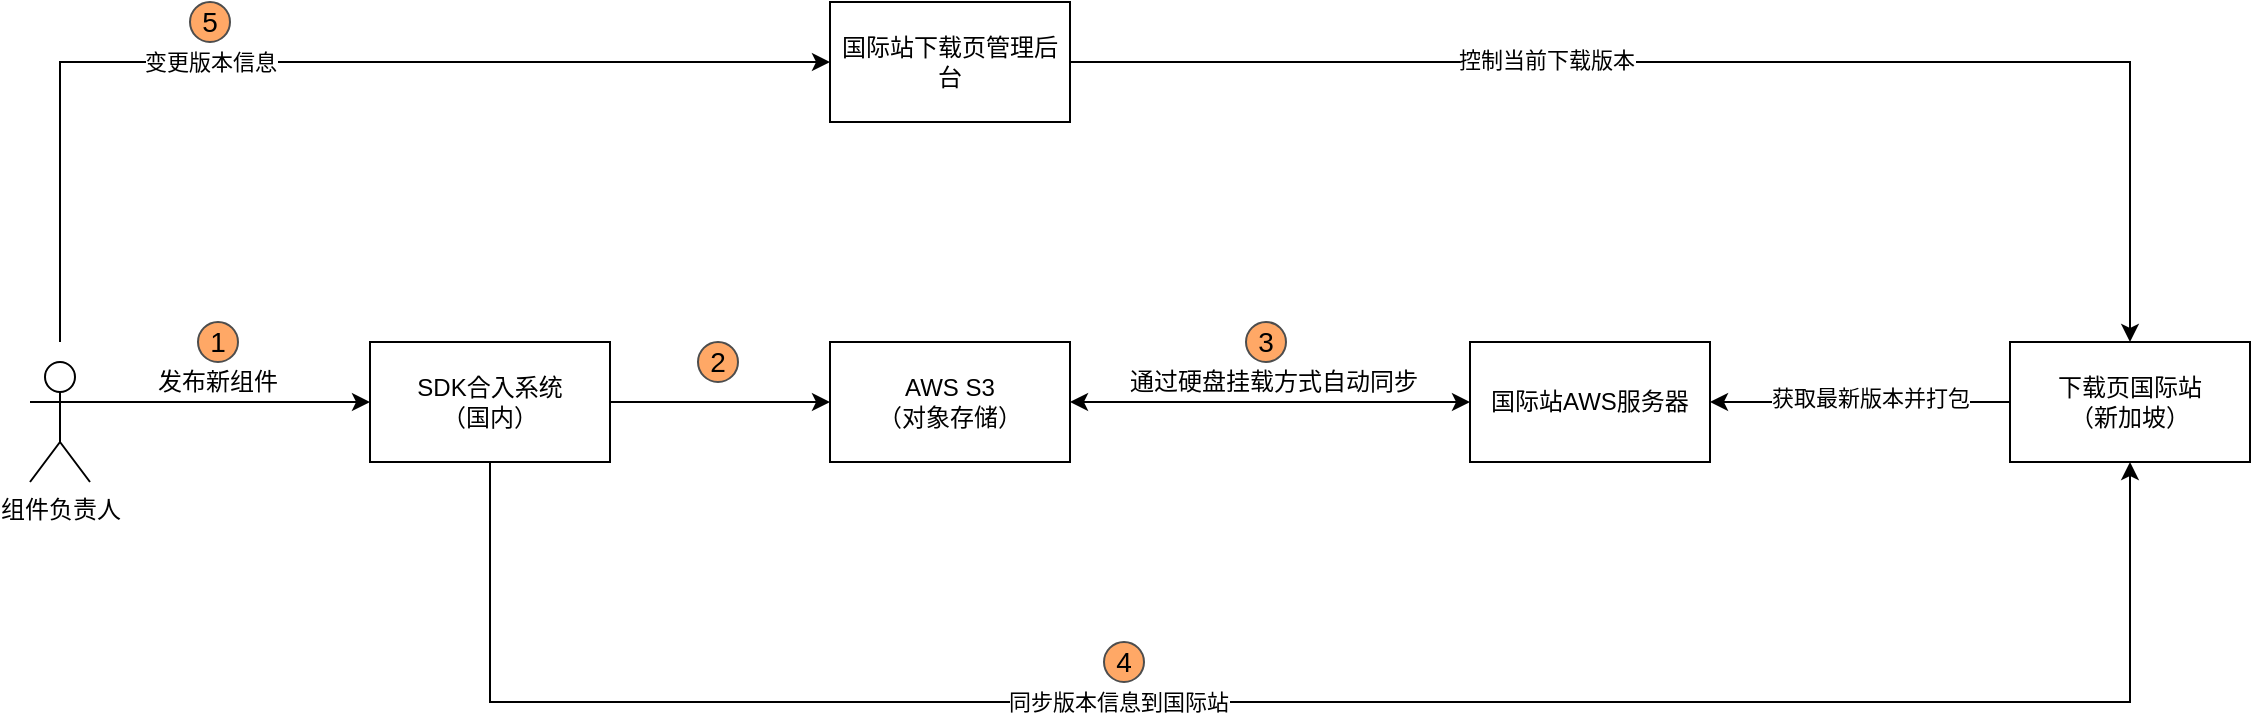 <mxfile version="13.8.8" type="github"><diagram id="3sJmwWHuC3y5HuRblNoI" name="Page-1"><mxGraphModel dx="2893" dy="984" grid="1" gridSize="10" guides="1" tooltips="1" connect="1" arrows="1" fold="1" page="1" pageScale="1" pageWidth="827" pageHeight="1169" math="0" shadow="0"><root><mxCell id="0"/><mxCell id="1" parent="0"/><mxCell id="ATobDdn7_iabuAxhh3ML-18" style="edgeStyle=orthogonalEdgeStyle;rounded=0;orthogonalLoop=1;jettySize=auto;html=1;exitX=1;exitY=0.5;exitDx=0;exitDy=0;entryX=0;entryY=0.5;entryDx=0;entryDy=0;" parent="1" source="ATobDdn7_iabuAxhh3ML-1" edge="1"><mxGeometry relative="1" as="geometry"><mxPoint x="-280" y="230" as="targetPoint"/></mxGeometry></mxCell><mxCell id="ATobDdn7_iabuAxhh3ML-1" value="SDK合入系统&lt;br&gt;（国内）" style="rounded=0;whiteSpace=wrap;html=1;" parent="1" vertex="1"><mxGeometry x="-510" y="200" width="120" height="60" as="geometry"/></mxCell><mxCell id="ATobDdn7_iabuAxhh3ML-2" value="组件负责人" style="shape=umlActor;verticalLabelPosition=bottom;verticalAlign=top;html=1;outlineConnect=0;" parent="1" vertex="1"><mxGeometry x="-680" y="210" width="30" height="60" as="geometry"/></mxCell><mxCell id="ATobDdn7_iabuAxhh3ML-3" value="" style="endArrow=classic;html=1;exitX=1;exitY=0.333;exitDx=0;exitDy=0;exitPerimeter=0;entryX=0;entryY=0.5;entryDx=0;entryDy=0;" parent="1" source="ATobDdn7_iabuAxhh3ML-2" target="ATobDdn7_iabuAxhh3ML-1" edge="1"><mxGeometry width="50" height="50" relative="1" as="geometry"><mxPoint x="-290" y="400" as="sourcePoint"/><mxPoint x="-240" y="350" as="targetPoint"/></mxGeometry></mxCell><mxCell id="ATobDdn7_iabuAxhh3ML-5" value="发布新组件" style="text;html=1;strokeColor=none;fillColor=none;align=center;verticalAlign=middle;whiteSpace=wrap;rounded=0;" parent="1" vertex="1"><mxGeometry x="-620" y="210" width="68" height="20" as="geometry"/></mxCell><mxCell id="uo3p1n60BAuQ-Tskl4PL-17" style="edgeStyle=orthogonalEdgeStyle;rounded=0;orthogonalLoop=1;jettySize=auto;html=1;exitX=0;exitY=0.5;exitDx=0;exitDy=0;" edge="1" parent="1" source="ATobDdn7_iabuAxhh3ML-12" target="uo3p1n60BAuQ-Tskl4PL-4"><mxGeometry relative="1" as="geometry"/></mxCell><mxCell id="uo3p1n60BAuQ-Tskl4PL-19" value="获取最新版本并打包" style="edgeLabel;html=1;align=center;verticalAlign=middle;resizable=0;points=[];" vertex="1" connectable="0" parent="uo3p1n60BAuQ-Tskl4PL-17"><mxGeometry x="-0.067" y="-2" relative="1" as="geometry"><mxPoint as="offset"/></mxGeometry></mxCell><mxCell id="ATobDdn7_iabuAxhh3ML-12" value="下载页国际站&lt;br&gt;（新加坡）" style="rounded=0;whiteSpace=wrap;html=1;" parent="1" vertex="1"><mxGeometry x="310" y="200" width="120" height="60" as="geometry"/></mxCell><mxCell id="ATobDdn7_iabuAxhh3ML-21" style="edgeStyle=orthogonalEdgeStyle;rounded=0;orthogonalLoop=1;jettySize=auto;html=1;exitX=0.5;exitY=1;exitDx=0;exitDy=0;" parent="1" source="ATobDdn7_iabuAxhh3ML-1" target="ATobDdn7_iabuAxhh3ML-12" edge="1"><mxGeometry relative="1" as="geometry"><Array as="points"><mxPoint x="-450" y="380"/><mxPoint x="370" y="380"/></Array></mxGeometry></mxCell><mxCell id="ATobDdn7_iabuAxhh3ML-22" value="同步版本信息到国际站" style="edgeLabel;html=1;align=center;verticalAlign=middle;resizable=0;points=[];" parent="ATobDdn7_iabuAxhh3ML-21" vertex="1" connectable="0"><mxGeometry x="-0.182" relative="1" as="geometry"><mxPoint as="offset"/></mxGeometry></mxCell><mxCell id="ATobDdn7_iabuAxhh3ML-31" value="2" style="ellipse;whiteSpace=wrap;html=1;aspect=fixed;rounded=0;labelBackgroundColor=none;sketch=0;fontSize=14;fillColor=#FFA866;strokeColor=#4D4D4D;" parent="1" vertex="1"><mxGeometry x="-346" y="200" width="20" height="20" as="geometry"/></mxCell><mxCell id="ATobDdn7_iabuAxhh3ML-34" value="3" style="ellipse;whiteSpace=wrap;html=1;aspect=fixed;rounded=0;labelBackgroundColor=none;sketch=0;fontSize=14;fillColor=#FFA866;strokeColor=#4D4D4D;" parent="1" vertex="1"><mxGeometry x="-72" y="190" width="20" height="20" as="geometry"/></mxCell><mxCell id="ATobDdn7_iabuAxhh3ML-37" value="4" style="ellipse;whiteSpace=wrap;html=1;aspect=fixed;rounded=0;labelBackgroundColor=none;sketch=0;fontSize=14;fillColor=#FFA866;strokeColor=#4D4D4D;" parent="1" vertex="1"><mxGeometry x="-143" y="350" width="20" height="20" as="geometry"/></mxCell><mxCell id="ATobDdn7_iabuAxhh3ML-38" value="1" style="ellipse;whiteSpace=wrap;html=1;aspect=fixed;rounded=0;labelBackgroundColor=none;sketch=0;fontSize=14;fillColor=#FFA866;strokeColor=#4D4D4D;" parent="1" vertex="1"><mxGeometry x="-596" y="190" width="20" height="20" as="geometry"/></mxCell><mxCell id="uo3p1n60BAuQ-Tskl4PL-2" value="AWS S3&lt;br&gt;（对象存储）" style="rounded=0;whiteSpace=wrap;html=1;" vertex="1" parent="1"><mxGeometry x="-280" y="200" width="120" height="60" as="geometry"/></mxCell><mxCell id="uo3p1n60BAuQ-Tskl4PL-3" value="" style="endArrow=classic;startArrow=classic;html=1;exitX=1;exitY=0.5;exitDx=0;exitDy=0;entryX=0;entryY=0.5;entryDx=0;entryDy=0;" edge="1" parent="1" source="uo3p1n60BAuQ-Tskl4PL-2" target="uo3p1n60BAuQ-Tskl4PL-4"><mxGeometry width="50" height="50" relative="1" as="geometry"><mxPoint x="-150" y="260" as="sourcePoint"/><mxPoint x="-30" y="230" as="targetPoint"/></mxGeometry></mxCell><mxCell id="uo3p1n60BAuQ-Tskl4PL-4" value="国际站AWS服务器" style="rounded=0;whiteSpace=wrap;html=1;" vertex="1" parent="1"><mxGeometry x="40" y="200" width="120" height="60" as="geometry"/></mxCell><mxCell id="uo3p1n60BAuQ-Tskl4PL-5" value="通过硬盘挂载方式自动同步" style="text;html=1;strokeColor=none;fillColor=none;align=center;verticalAlign=middle;whiteSpace=wrap;rounded=0;" vertex="1" parent="1"><mxGeometry x="-136" y="210" width="156" height="20" as="geometry"/></mxCell><mxCell id="uo3p1n60BAuQ-Tskl4PL-16" style="edgeStyle=orthogonalEdgeStyle;rounded=0;orthogonalLoop=1;jettySize=auto;html=1;exitX=1;exitY=0.5;exitDx=0;exitDy=0;entryX=0.5;entryY=0;entryDx=0;entryDy=0;" edge="1" parent="1" source="uo3p1n60BAuQ-Tskl4PL-8" target="ATobDdn7_iabuAxhh3ML-12"><mxGeometry relative="1" as="geometry"/></mxCell><mxCell id="uo3p1n60BAuQ-Tskl4PL-18" value="控制当前下载版本" style="edgeLabel;html=1;align=center;verticalAlign=middle;resizable=0;points=[];" vertex="1" connectable="0" parent="uo3p1n60BAuQ-Tskl4PL-16"><mxGeometry x="-0.29" y="-4" relative="1" as="geometry"><mxPoint y="-5" as="offset"/></mxGeometry></mxCell><mxCell id="uo3p1n60BAuQ-Tskl4PL-8" value="国际站下载页管理后台" style="rounded=0;whiteSpace=wrap;html=1;" vertex="1" parent="1"><mxGeometry x="-280" y="30" width="120" height="60" as="geometry"/></mxCell><mxCell id="uo3p1n60BAuQ-Tskl4PL-9" style="edgeStyle=orthogonalEdgeStyle;rounded=0;orthogonalLoop=1;jettySize=auto;html=1;entryX=0;entryY=0.5;entryDx=0;entryDy=0;" edge="1" parent="1" target="uo3p1n60BAuQ-Tskl4PL-8"><mxGeometry relative="1" as="geometry"><Array as="points"><mxPoint x="-665" y="60"/></Array><mxPoint x="-665" y="200" as="sourcePoint"/><mxPoint x="-665" y="500" as="targetPoint"/></mxGeometry></mxCell><mxCell id="uo3p1n60BAuQ-Tskl4PL-10" value="变更版本信息" style="edgeLabel;html=1;align=center;verticalAlign=middle;resizable=0;points=[];" vertex="1" connectable="0" parent="uo3p1n60BAuQ-Tskl4PL-9"><mxGeometry x="-0.182" relative="1" as="geometry"><mxPoint as="offset"/></mxGeometry></mxCell><mxCell id="uo3p1n60BAuQ-Tskl4PL-11" value="5" style="ellipse;whiteSpace=wrap;html=1;aspect=fixed;rounded=0;labelBackgroundColor=none;sketch=0;fontSize=14;fillColor=#FFA866;strokeColor=#4D4D4D;" vertex="1" parent="1"><mxGeometry x="-600" y="30" width="20" height="20" as="geometry"/></mxCell></root></mxGraphModel></diagram></mxfile>